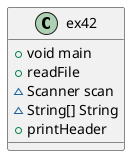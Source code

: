 @startuml
'https://plantuml.com/class-diagram

class ex42 {
    +void main
    +readFile
    ~Scanner scan
    ~String[] String
    +printHeader
}
@enduml